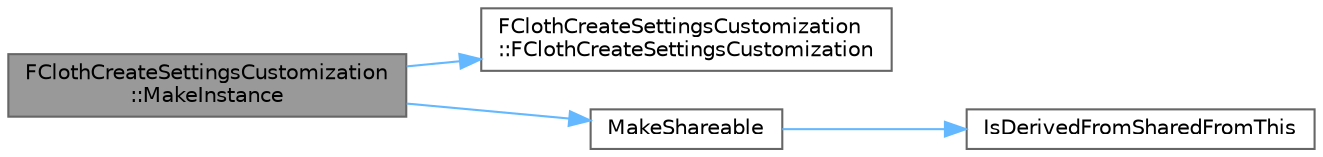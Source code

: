 digraph "FClothCreateSettingsCustomization::MakeInstance"
{
 // INTERACTIVE_SVG=YES
 // LATEX_PDF_SIZE
  bgcolor="transparent";
  edge [fontname=Helvetica,fontsize=10,labelfontname=Helvetica,labelfontsize=10];
  node [fontname=Helvetica,fontsize=10,shape=box,height=0.2,width=0.4];
  rankdir="LR";
  Node1 [id="Node000001",label="FClothCreateSettingsCustomization\l::MakeInstance",height=0.2,width=0.4,color="gray40", fillcolor="grey60", style="filled", fontcolor="black",tooltip=" "];
  Node1 -> Node2 [id="edge1_Node000001_Node000002",color="steelblue1",style="solid",tooltip=" "];
  Node2 [id="Node000002",label="FClothCreateSettingsCustomization\l::FClothCreateSettingsCustomization",height=0.2,width=0.4,color="grey40", fillcolor="white", style="filled",URL="$db/d3b/classFClothCreateSettingsCustomization.html#a091d0e8bf7188e1d62bf45e2bf7d9cdd",tooltip=" "];
  Node1 -> Node3 [id="edge2_Node000001_Node000003",color="steelblue1",style="solid",tooltip=" "];
  Node3 [id="Node000003",label="MakeShareable",height=0.2,width=0.4,color="grey40", fillcolor="white", style="filled",URL="$d2/d17/SharedPointer_8h.html#a8e889711f2d38942782279b57ea26b73",tooltip="MakeShareable utility function."];
  Node3 -> Node4 [id="edge3_Node000003_Node000004",color="steelblue1",style="solid",tooltip=" "];
  Node4 [id="Node000004",label="IsDerivedFromSharedFromThis",height=0.2,width=0.4,color="grey40", fillcolor="white", style="filled",URL="$de/d3a/SharedPointerInternals_8h.html#a814775cee105cc074718875745ffc188",tooltip=" "];
}
